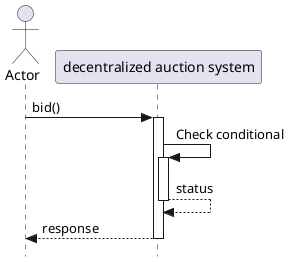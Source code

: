 @startuml Bid
autoactivate on
skinparam Style strictuml
skinparam shadowing false
actor   Actor   as a
participant "decentralized auction system" as das

a -> das: bid()
das -> das: Check conditional
return status
return response

@enduml